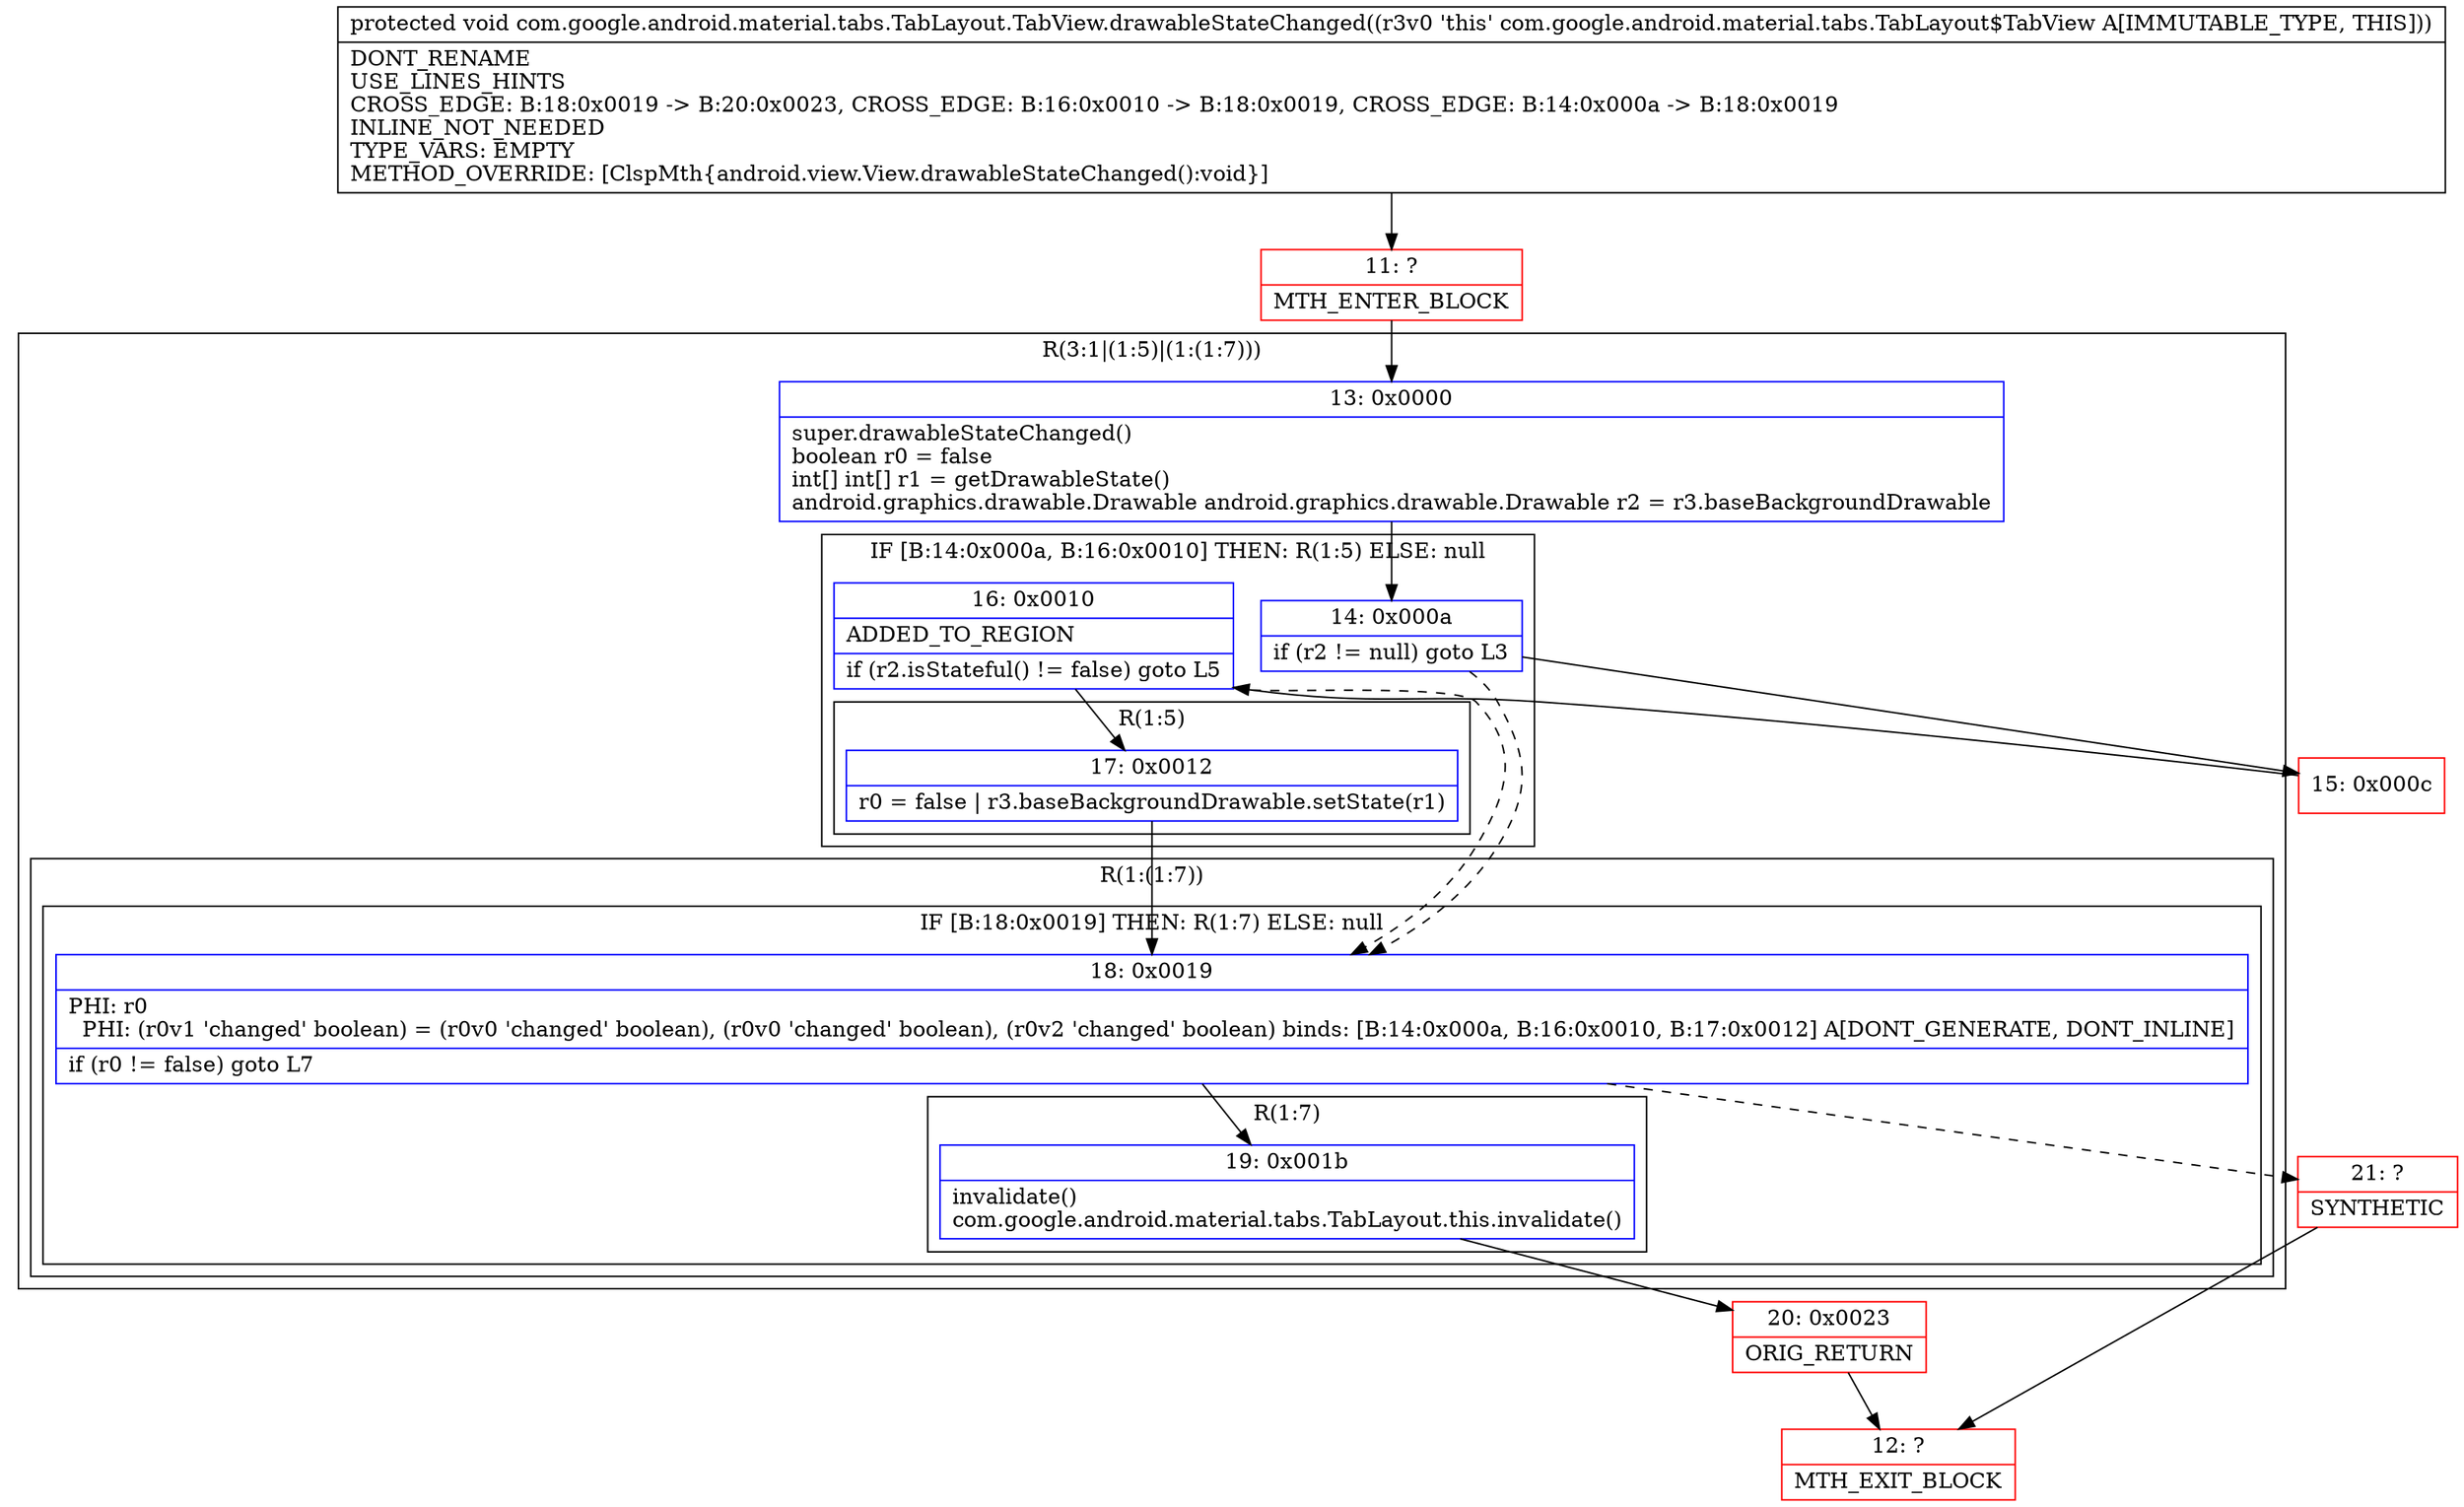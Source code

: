 digraph "CFG forcom.google.android.material.tabs.TabLayout.TabView.drawableStateChanged()V" {
subgraph cluster_Region_1265317497 {
label = "R(3:1|(1:5)|(1:(1:7)))";
node [shape=record,color=blue];
Node_13 [shape=record,label="{13\:\ 0x0000|super.drawableStateChanged()\lboolean r0 = false\lint[] int[] r1 = getDrawableState()\landroid.graphics.drawable.Drawable android.graphics.drawable.Drawable r2 = r3.baseBackgroundDrawable\l}"];
subgraph cluster_IfRegion_675386949 {
label = "IF [B:14:0x000a, B:16:0x0010] THEN: R(1:5) ELSE: null";
node [shape=record,color=blue];
Node_14 [shape=record,label="{14\:\ 0x000a|if (r2 != null) goto L3\l}"];
Node_16 [shape=record,label="{16\:\ 0x0010|ADDED_TO_REGION\l|if (r2.isStateful() != false) goto L5\l}"];
subgraph cluster_Region_84901851 {
label = "R(1:5)";
node [shape=record,color=blue];
Node_17 [shape=record,label="{17\:\ 0x0012|r0 = false \| r3.baseBackgroundDrawable.setState(r1)\l}"];
}
}
subgraph cluster_Region_1379688698 {
label = "R(1:(1:7))";
node [shape=record,color=blue];
subgraph cluster_IfRegion_1668796925 {
label = "IF [B:18:0x0019] THEN: R(1:7) ELSE: null";
node [shape=record,color=blue];
Node_18 [shape=record,label="{18\:\ 0x0019|PHI: r0 \l  PHI: (r0v1 'changed' boolean) = (r0v0 'changed' boolean), (r0v0 'changed' boolean), (r0v2 'changed' boolean) binds: [B:14:0x000a, B:16:0x0010, B:17:0x0012] A[DONT_GENERATE, DONT_INLINE]\l|if (r0 != false) goto L7\l}"];
subgraph cluster_Region_1534791308 {
label = "R(1:7)";
node [shape=record,color=blue];
Node_19 [shape=record,label="{19\:\ 0x001b|invalidate()\lcom.google.android.material.tabs.TabLayout.this.invalidate()\l}"];
}
}
}
}
Node_11 [shape=record,color=red,label="{11\:\ ?|MTH_ENTER_BLOCK\l}"];
Node_15 [shape=record,color=red,label="{15\:\ 0x000c}"];
Node_20 [shape=record,color=red,label="{20\:\ 0x0023|ORIG_RETURN\l}"];
Node_12 [shape=record,color=red,label="{12\:\ ?|MTH_EXIT_BLOCK\l}"];
Node_21 [shape=record,color=red,label="{21\:\ ?|SYNTHETIC\l}"];
MethodNode[shape=record,label="{protected void com.google.android.material.tabs.TabLayout.TabView.drawableStateChanged((r3v0 'this' com.google.android.material.tabs.TabLayout$TabView A[IMMUTABLE_TYPE, THIS]))  | DONT_RENAME\lUSE_LINES_HINTS\lCROSS_EDGE: B:18:0x0019 \-\> B:20:0x0023, CROSS_EDGE: B:16:0x0010 \-\> B:18:0x0019, CROSS_EDGE: B:14:0x000a \-\> B:18:0x0019\lINLINE_NOT_NEEDED\lTYPE_VARS: EMPTY\lMETHOD_OVERRIDE: [ClspMth\{android.view.View.drawableStateChanged():void\}]\l}"];
MethodNode -> Node_11;Node_13 -> Node_14;
Node_14 -> Node_15;
Node_14 -> Node_18[style=dashed];
Node_16 -> Node_17;
Node_16 -> Node_18[style=dashed];
Node_17 -> Node_18;
Node_18 -> Node_19;
Node_18 -> Node_21[style=dashed];
Node_19 -> Node_20;
Node_11 -> Node_13;
Node_15 -> Node_16;
Node_20 -> Node_12;
Node_21 -> Node_12;
}

